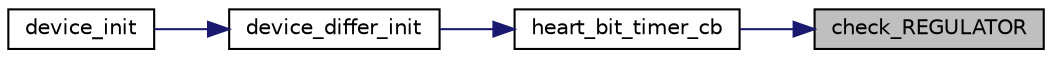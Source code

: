 digraph "check_REGULATOR"
{
 // LATEX_PDF_SIZE
  edge [fontname="Helvetica",fontsize="10",labelfontname="Helvetica",labelfontsize="10"];
  node [fontname="Helvetica",fontsize="10",shape=record];
  rankdir="RL";
  Node1 [label="check_REGULATOR",height=0.2,width=0.4,color="black", fillcolor="grey75", style="filled", fontcolor="black",tooltip="This method hides the operation of all controller modes."];
  Node1 -> Node2 [dir="back",color="midnightblue",fontsize="10",style="solid"];
  Node2 [label="heart_bit_timer_cb",height=0.2,width=0.4,color="black", fillcolor="white", style="filled",URL="$device_8c.html#aa6212240c25ce6a1f019122c7e2c69fe",tooltip=" "];
  Node2 -> Node3 [dir="back",color="midnightblue",fontsize="10",style="solid"];
  Node3 [label="device_differ_init",height=0.2,width=0.4,color="black", fillcolor="white", style="filled",URL="$device_8c.html#a75875fe7a216fe6f8c9b710d135f2fd9",tooltip=" "];
  Node3 -> Node4 [dir="back",color="midnightblue",fontsize="10",style="solid"];
  Node4 [label="device_init",height=0.2,width=0.4,color="black", fillcolor="white", style="filled",URL="$device_8h.html#a94aed4ea5ddbc93af18fff358e42f57f",tooltip=" "];
}
